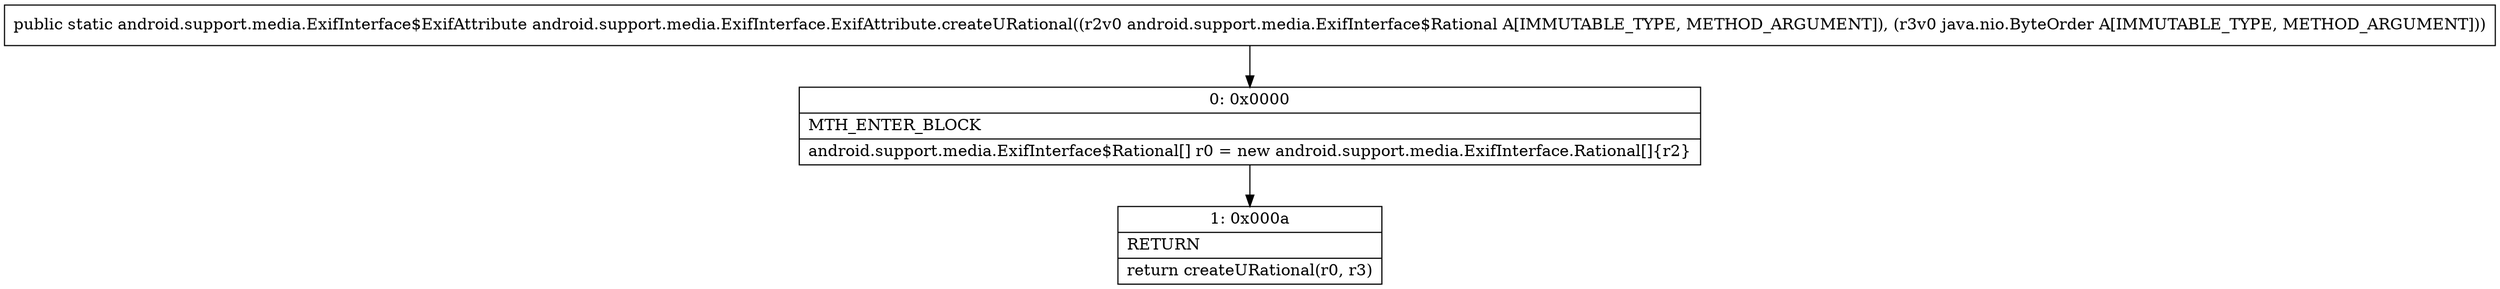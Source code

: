 digraph "CFG forandroid.support.media.ExifInterface.ExifAttribute.createURational(Landroid\/support\/media\/ExifInterface$Rational;Ljava\/nio\/ByteOrder;)Landroid\/support\/media\/ExifInterface$ExifAttribute;" {
Node_0 [shape=record,label="{0\:\ 0x0000|MTH_ENTER_BLOCK\l|android.support.media.ExifInterface$Rational[] r0 = new android.support.media.ExifInterface.Rational[]\{r2\}\l}"];
Node_1 [shape=record,label="{1\:\ 0x000a|RETURN\l|return createURational(r0, r3)\l}"];
MethodNode[shape=record,label="{public static android.support.media.ExifInterface$ExifAttribute android.support.media.ExifInterface.ExifAttribute.createURational((r2v0 android.support.media.ExifInterface$Rational A[IMMUTABLE_TYPE, METHOD_ARGUMENT]), (r3v0 java.nio.ByteOrder A[IMMUTABLE_TYPE, METHOD_ARGUMENT])) }"];
MethodNode -> Node_0;
Node_0 -> Node_1;
}

